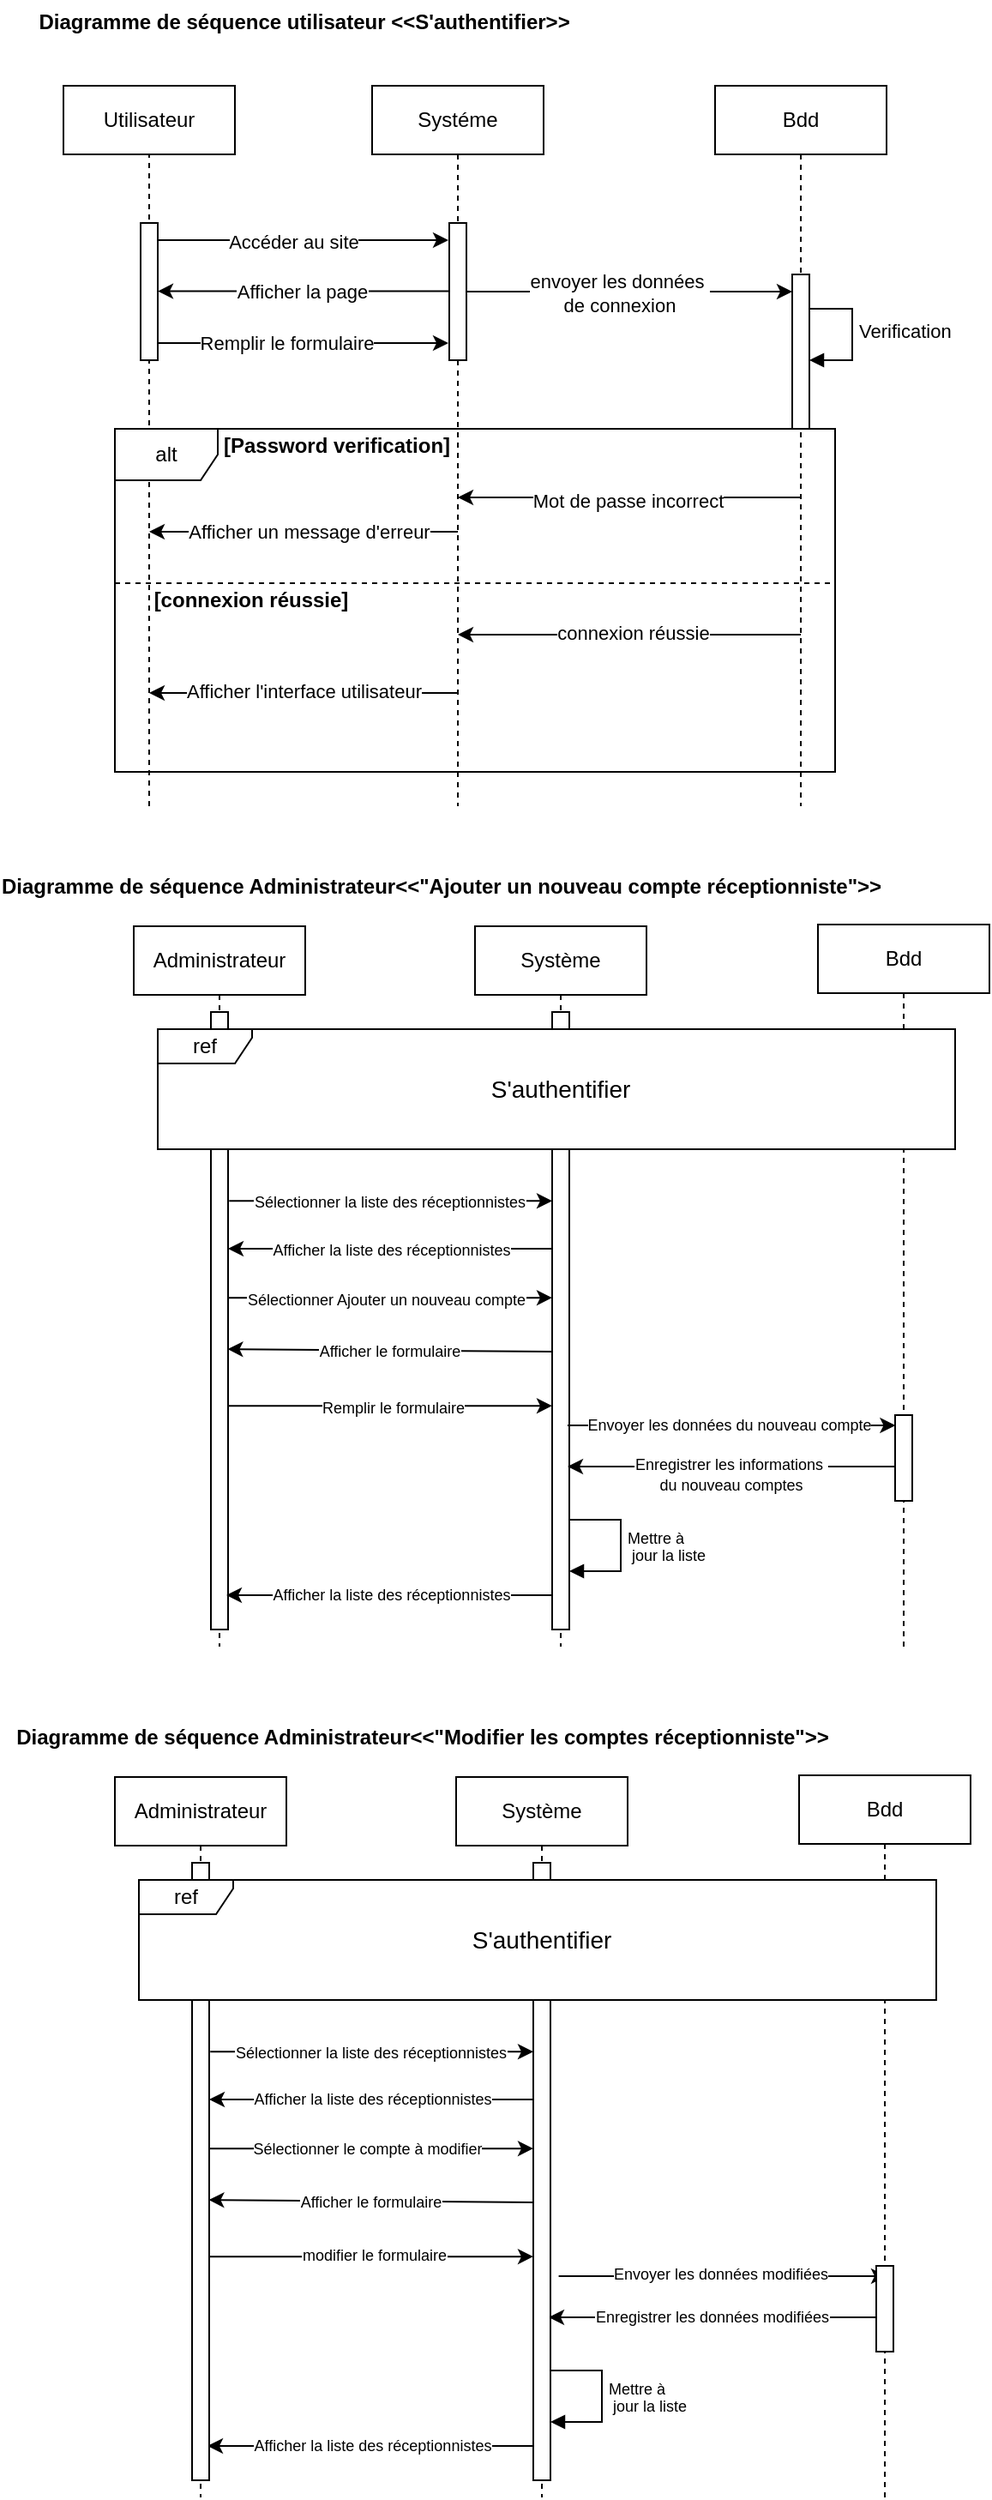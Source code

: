 <mxfile version="24.9.2">
  <diagram name="Page-1" id="2YBvvXClWsGukQMizWep">
    <mxGraphModel dx="1000" dy="588" grid="1" gridSize="10" guides="1" tooltips="1" connect="1" arrows="1" fold="1" page="1" pageScale="1" pageWidth="850" pageHeight="1100" background="none" math="0" shadow="0">
      <root>
        <mxCell id="0" />
        <mxCell id="1" parent="0" />
        <mxCell id="aM9ryv3xv72pqoxQDRHE-1" value="Systéme" style="shape=umlLifeline;perimeter=lifelinePerimeter;whiteSpace=wrap;html=1;container=0;dropTarget=0;collapsible=0;recursiveResize=0;outlineConnect=0;portConstraint=eastwest;newEdgeStyle={&quot;edgeStyle&quot;:&quot;elbowEdgeStyle&quot;,&quot;elbow&quot;:&quot;vertical&quot;,&quot;curved&quot;:0,&quot;rounded&quot;:0};movable=0;resizable=0;rotatable=0;deletable=0;editable=0;locked=1;connectable=0;" parent="1" vertex="1">
          <mxGeometry x="260" y="70" width="100" height="420" as="geometry" />
        </mxCell>
        <mxCell id="_bGEmiE4PIl5-1P5QRze-27" value="" style="html=1;points=[[0,0,0,0,5],[0,1,0,0,-5],[1,0,0,0,5],[1,1,0,0,-5]];perimeter=orthogonalPerimeter;outlineConnect=0;targetShapes=umlLifeline;portConstraint=eastwest;newEdgeStyle={&quot;curved&quot;:0,&quot;rounded&quot;:0};movable=0;resizable=0;rotatable=0;deletable=0;editable=0;locked=1;connectable=0;" vertex="1" parent="aM9ryv3xv72pqoxQDRHE-1">
          <mxGeometry x="45" y="80" width="10" height="80" as="geometry" />
        </mxCell>
        <mxCell id="aM9ryv3xv72pqoxQDRHE-5" value="Bdd" style="shape=umlLifeline;perimeter=lifelinePerimeter;whiteSpace=wrap;html=1;container=0;dropTarget=0;collapsible=0;recursiveResize=0;outlineConnect=0;portConstraint=eastwest;newEdgeStyle={&quot;edgeStyle&quot;:&quot;elbowEdgeStyle&quot;,&quot;elbow&quot;:&quot;vertical&quot;,&quot;curved&quot;:0,&quot;rounded&quot;:0};movable=0;resizable=0;rotatable=0;deletable=0;editable=0;locked=1;connectable=0;" parent="1" vertex="1">
          <mxGeometry x="460" y="70" width="100" height="420" as="geometry" />
        </mxCell>
        <mxCell id="_bGEmiE4PIl5-1P5QRze-17" value="Verification" style="html=1;align=left;spacingLeft=2;endArrow=block;rounded=0;edgeStyle=orthogonalEdgeStyle;curved=0;rounded=0;movable=0;resizable=0;rotatable=0;deletable=0;editable=0;locked=1;connectable=0;" edge="1" target="_bGEmiE4PIl5-1P5QRze-16" parent="aM9ryv3xv72pqoxQDRHE-5">
          <mxGeometry relative="1" as="geometry">
            <mxPoint x="50" y="130" as="sourcePoint" />
            <Array as="points">
              <mxPoint x="80" y="160" />
            </Array>
          </mxGeometry>
        </mxCell>
        <mxCell id="_bGEmiE4PIl5-1P5QRze-16" value="" style="html=1;points=[[0,0,0,0,5],[0,1,0,0,-5],[1,0,0,0,5],[1,1,0,0,-5]];perimeter=orthogonalPerimeter;outlineConnect=0;targetShapes=umlLifeline;portConstraint=eastwest;newEdgeStyle={&quot;curved&quot;:0,&quot;rounded&quot;:0};movable=0;resizable=0;rotatable=0;deletable=0;editable=0;locked=1;connectable=0;" vertex="1" parent="aM9ryv3xv72pqoxQDRHE-5">
          <mxGeometry x="45" y="110" width="10" height="90" as="geometry" />
        </mxCell>
        <mxCell id="_bGEmiE4PIl5-1P5QRze-10" value="" style="endArrow=classic;html=1;rounded=0;movable=0;resizable=0;rotatable=0;deletable=0;editable=0;locked=1;connectable=0;" edge="1" parent="aM9ryv3xv72pqoxQDRHE-5" source="_bGEmiE4PIl5-1P5QRze-16" target="aM9ryv3xv72pqoxQDRHE-5">
          <mxGeometry width="50" height="50" relative="1" as="geometry">
            <mxPoint x="-140" y="240" as="sourcePoint" />
            <mxPoint x="-170" y="190" as="targetPoint" />
          </mxGeometry>
        </mxCell>
        <mxCell id="_bGEmiE4PIl5-1P5QRze-3" value="" style="endArrow=none;dashed=1;html=1;rounded=0;movable=0;resizable=0;rotatable=0;deletable=0;editable=0;locked=1;connectable=0;" edge="1" parent="1">
          <mxGeometry width="50" height="50" relative="1" as="geometry">
            <mxPoint x="130" y="490" as="sourcePoint" />
            <mxPoint x="130" y="100.0" as="targetPoint" />
          </mxGeometry>
        </mxCell>
        <mxCell id="_bGEmiE4PIl5-1P5QRze-4" value="" style="endArrow=classic;html=1;rounded=0;movable=0;resizable=0;rotatable=0;deletable=0;editable=0;locked=1;connectable=0;" edge="1" parent="1">
          <mxGeometry width="50" height="50" relative="1" as="geometry">
            <mxPoint x="125" y="160" as="sourcePoint" />
            <mxPoint x="304.5" y="160" as="targetPoint" />
          </mxGeometry>
        </mxCell>
        <mxCell id="_bGEmiE4PIl5-1P5QRze-5" value="Accéder au site" style="edgeLabel;html=1;align=center;verticalAlign=middle;resizable=0;points=[];movable=0;rotatable=0;deletable=0;editable=0;locked=1;connectable=0;" vertex="1" connectable="0" parent="_bGEmiE4PIl5-1P5QRze-4">
          <mxGeometry x="-0.012" y="-1" relative="1" as="geometry">
            <mxPoint as="offset" />
          </mxGeometry>
        </mxCell>
        <mxCell id="_bGEmiE4PIl5-1P5QRze-6" value="" style="endArrow=classic;html=1;rounded=0;movable=0;resizable=0;rotatable=0;deletable=0;editable=0;locked=1;connectable=0;" edge="1" parent="1" source="_bGEmiE4PIl5-1P5QRze-25">
          <mxGeometry width="50" height="50" relative="1" as="geometry">
            <mxPoint x="309.5" y="190" as="sourcePoint" />
            <mxPoint x="130" y="190" as="targetPoint" />
          </mxGeometry>
        </mxCell>
        <mxCell id="_bGEmiE4PIl5-1P5QRze-8" value="" style="endArrow=classic;html=1;rounded=0;movable=0;resizable=0;rotatable=0;deletable=0;editable=0;locked=1;connectable=0;" edge="1" parent="1">
          <mxGeometry width="50" height="50" relative="1" as="geometry">
            <mxPoint x="125" y="220" as="sourcePoint" />
            <mxPoint x="304.5" y="220" as="targetPoint" />
          </mxGeometry>
        </mxCell>
        <mxCell id="_bGEmiE4PIl5-1P5QRze-9" value="Remplir le formulaire" style="edgeLabel;html=1;align=center;verticalAlign=middle;resizable=0;points=[];movable=0;rotatable=0;deletable=0;editable=0;locked=1;connectable=0;" vertex="1" connectable="0" parent="_bGEmiE4PIl5-1P5QRze-8">
          <mxGeometry x="-0.057" relative="1" as="geometry">
            <mxPoint as="offset" />
          </mxGeometry>
        </mxCell>
        <mxCell id="_bGEmiE4PIl5-1P5QRze-18" value="" style="endArrow=classic;html=1;rounded=0;movable=0;resizable=0;rotatable=0;deletable=0;editable=0;locked=1;connectable=0;" edge="1" parent="1" source="_bGEmiE4PIl5-1P5QRze-27" target="_bGEmiE4PIl5-1P5QRze-16">
          <mxGeometry width="50" height="50" relative="1" as="geometry">
            <mxPoint x="320" y="200" as="sourcePoint" />
            <mxPoint x="510" y="230" as="targetPoint" />
          </mxGeometry>
        </mxCell>
        <mxCell id="_bGEmiE4PIl5-1P5QRze-19" value="envoyer les données&amp;nbsp;&lt;div&gt;de connexion&lt;/div&gt;" style="edgeLabel;html=1;align=center;verticalAlign=middle;resizable=0;points=[];movable=0;rotatable=0;deletable=0;editable=0;locked=1;connectable=0;" vertex="1" connectable="0" parent="_bGEmiE4PIl5-1P5QRze-18">
          <mxGeometry x="-0.064" y="-1" relative="1" as="geometry">
            <mxPoint as="offset" />
          </mxGeometry>
        </mxCell>
        <mxCell id="_bGEmiE4PIl5-1P5QRze-22" value="alt" style="shape=umlFrame;whiteSpace=wrap;html=1;pointerEvents=0;movable=0;resizable=0;rotatable=0;deletable=0;editable=0;locked=1;connectable=0;" vertex="1" parent="1">
          <mxGeometry x="110" y="270" width="420" height="200" as="geometry" />
        </mxCell>
        <mxCell id="_bGEmiE4PIl5-1P5QRze-23" value="" style="endArrow=classic;html=1;rounded=0;movable=0;resizable=0;rotatable=0;deletable=0;editable=0;locked=1;connectable=0;" edge="1" parent="1" source="_bGEmiE4PIl5-1P5QRze-27">
          <mxGeometry width="50" height="50" relative="1" as="geometry">
            <mxPoint x="300" y="189.76" as="sourcePoint" />
            <mxPoint x="135" y="189.76" as="targetPoint" />
            <Array as="points" />
          </mxGeometry>
        </mxCell>
        <mxCell id="_bGEmiE4PIl5-1P5QRze-26" value="Afficher la page" style="edgeLabel;html=1;align=center;verticalAlign=middle;resizable=0;points=[];movable=0;rotatable=0;deletable=0;editable=0;locked=1;connectable=0;" vertex="1" connectable="0" parent="_bGEmiE4PIl5-1P5QRze-23">
          <mxGeometry x="0.195" y="2" relative="1" as="geometry">
            <mxPoint x="15" y="-2" as="offset" />
          </mxGeometry>
        </mxCell>
        <mxCell id="_bGEmiE4PIl5-1P5QRze-25" value="" style="html=1;points=[[0,0,0,0,5],[0,1,0,0,-5],[1,0,0,0,5],[1,1,0,0,-5]];perimeter=orthogonalPerimeter;outlineConnect=0;targetShapes=umlLifeline;portConstraint=eastwest;newEdgeStyle={&quot;curved&quot;:0,&quot;rounded&quot;:0};movable=0;resizable=0;rotatable=0;deletable=0;editable=0;locked=1;connectable=0;" vertex="1" parent="1">
          <mxGeometry x="125" y="150" width="10" height="80" as="geometry" />
        </mxCell>
        <mxCell id="_bGEmiE4PIl5-1P5QRze-30" value="[Password verification]" style="text;align=center;fontStyle=1;verticalAlign=middle;spacingLeft=3;spacingRight=3;strokeColor=none;rotatable=0;points=[[0,0.5],[1,0.5]];portConstraint=eastwest;html=1;movable=0;resizable=0;deletable=0;editable=0;locked=1;connectable=0;" vertex="1" parent="1">
          <mxGeometry x="214" y="275" width="50" height="10" as="geometry" />
        </mxCell>
        <mxCell id="_bGEmiE4PIl5-1P5QRze-32" value="" style="endArrow=classic;html=1;rounded=0;movable=0;resizable=0;rotatable=0;deletable=0;editable=0;locked=1;connectable=0;" edge="1" parent="1">
          <mxGeometry width="50" height="50" relative="1" as="geometry">
            <mxPoint x="310" y="330" as="sourcePoint" />
            <mxPoint x="130" y="330" as="targetPoint" />
          </mxGeometry>
        </mxCell>
        <mxCell id="_bGEmiE4PIl5-1P5QRze-35" value="Afficher un message d&#39;erreur" style="edgeLabel;html=1;align=center;verticalAlign=middle;resizable=0;points=[];movable=0;rotatable=0;deletable=0;editable=0;locked=1;connectable=0;" vertex="1" connectable="0" parent="_bGEmiE4PIl5-1P5QRze-32">
          <mxGeometry x="0.025" y="2" relative="1" as="geometry">
            <mxPoint x="5" y="-2" as="offset" />
          </mxGeometry>
        </mxCell>
        <mxCell id="_bGEmiE4PIl5-1P5QRze-33" value="" style="endArrow=classic;html=1;rounded=0;movable=0;resizable=0;rotatable=0;deletable=0;editable=0;locked=1;connectable=0;" edge="1" parent="1">
          <mxGeometry width="50" height="50" relative="1" as="geometry">
            <mxPoint x="510" y="310" as="sourcePoint" />
            <mxPoint x="310" y="310" as="targetPoint" />
          </mxGeometry>
        </mxCell>
        <mxCell id="_bGEmiE4PIl5-1P5QRze-34" value="Mot de passe incorrect" style="edgeLabel;html=1;align=center;verticalAlign=middle;resizable=0;points=[];movable=0;rotatable=0;deletable=0;editable=0;locked=1;connectable=0;" vertex="1" connectable="0" parent="_bGEmiE4PIl5-1P5QRze-33">
          <mxGeometry x="0.01" y="2" relative="1" as="geometry">
            <mxPoint as="offset" />
          </mxGeometry>
        </mxCell>
        <mxCell id="_bGEmiE4PIl5-1P5QRze-37" value="" style="endArrow=none;dashed=1;html=1;rounded=0;exitX=0;exitY=0.45;exitDx=0;exitDy=0;exitPerimeter=0;movable=0;resizable=0;rotatable=0;deletable=0;editable=0;locked=1;connectable=0;" edge="1" parent="1" source="_bGEmiE4PIl5-1P5QRze-22">
          <mxGeometry width="50" height="50" relative="1" as="geometry">
            <mxPoint x="110" y="359" as="sourcePoint" />
            <mxPoint x="530" y="360" as="targetPoint" />
          </mxGeometry>
        </mxCell>
        <mxCell id="_bGEmiE4PIl5-1P5QRze-38" value="[connexion réussie]" style="text;align=center;fontStyle=1;verticalAlign=middle;spacingLeft=3;spacingRight=3;strokeColor=none;rotatable=0;points=[[0,0.5],[1,0.5]];portConstraint=eastwest;html=1;movable=0;resizable=0;deletable=0;editable=0;locked=1;connectable=0;" vertex="1" parent="1">
          <mxGeometry x="164" y="365" width="50" height="10" as="geometry" />
        </mxCell>
        <mxCell id="_bGEmiE4PIl5-1P5QRze-39" value="" style="endArrow=classic;html=1;rounded=0;movable=0;resizable=0;rotatable=0;deletable=0;editable=0;locked=1;connectable=0;" edge="1" parent="1">
          <mxGeometry width="50" height="50" relative="1" as="geometry">
            <mxPoint x="510" y="390" as="sourcePoint" />
            <mxPoint x="310" y="390" as="targetPoint" />
          </mxGeometry>
        </mxCell>
        <mxCell id="_bGEmiE4PIl5-1P5QRze-40" value="connexion réussie" style="edgeLabel;html=1;align=center;verticalAlign=middle;resizable=0;points=[];movable=0;rotatable=0;deletable=0;editable=0;locked=1;connectable=0;" vertex="1" connectable="0" parent="_bGEmiE4PIl5-1P5QRze-39">
          <mxGeometry x="-0.018" y="-1" relative="1" as="geometry">
            <mxPoint as="offset" />
          </mxGeometry>
        </mxCell>
        <mxCell id="_bGEmiE4PIl5-1P5QRze-42" value="" style="endArrow=classic;html=1;rounded=0;movable=0;resizable=0;rotatable=0;deletable=0;editable=0;locked=1;connectable=0;" edge="1" parent="1">
          <mxGeometry width="50" height="50" relative="1" as="geometry">
            <mxPoint x="310" y="424" as="sourcePoint" />
            <mxPoint x="130" y="424" as="targetPoint" />
          </mxGeometry>
        </mxCell>
        <mxCell id="_bGEmiE4PIl5-1P5QRze-43" value="Text" style="edgeLabel;html=1;align=center;verticalAlign=middle;resizable=0;points=[];movable=0;rotatable=0;deletable=0;editable=0;locked=1;connectable=0;" vertex="1" connectable="0" parent="_bGEmiE4PIl5-1P5QRze-42">
          <mxGeometry x="0.022" relative="1" as="geometry">
            <mxPoint as="offset" />
          </mxGeometry>
        </mxCell>
        <mxCell id="_bGEmiE4PIl5-1P5QRze-44" value="&lt;p&gt;Afficher l&#39;interface utilisateur&lt;/p&gt;" style="edgeLabel;html=1;align=center;verticalAlign=middle;resizable=0;points=[];movable=0;rotatable=0;deletable=0;editable=0;locked=1;connectable=0;" vertex="1" connectable="0" parent="_bGEmiE4PIl5-1P5QRze-42">
          <mxGeometry x="0.006" y="-1" relative="1" as="geometry">
            <mxPoint as="offset" />
          </mxGeometry>
        </mxCell>
        <mxCell id="_bGEmiE4PIl5-1P5QRze-49" value="Utilisateur" style="rounded=0;whiteSpace=wrap;html=1;movable=0;resizable=0;rotatable=0;deletable=0;editable=0;locked=1;connectable=0;" vertex="1" parent="1">
          <mxGeometry x="80" y="70" width="100" height="40" as="geometry" />
        </mxCell>
        <mxCell id="_bGEmiE4PIl5-1P5QRze-50" style="edgeStyle=orthogonalEdgeStyle;rounded=0;orthogonalLoop=1;jettySize=auto;html=1;exitX=1;exitY=0.5;exitDx=0;exitDy=0;movable=0;resizable=0;rotatable=0;deletable=0;editable=0;locked=1;connectable=0;" edge="1" parent="1" source="_bGEmiE4PIl5-1P5QRze-38" target="_bGEmiE4PIl5-1P5QRze-38">
          <mxGeometry relative="1" as="geometry" />
        </mxCell>
        <mxCell id="_bGEmiE4PIl5-1P5QRze-53" value="Diagramme de séquence utilisateur &amp;lt;&amp;lt;S&#39;authentifier&amp;gt;&amp;gt;" style="text;align=center;fontStyle=1;verticalAlign=middle;spacingLeft=3;spacingRight=3;strokeColor=none;rotatable=0;points=[[0,0.5],[1,0.5]];portConstraint=eastwest;html=1;movable=0;resizable=0;deletable=0;editable=0;locked=1;connectable=0;" vertex="1" parent="1">
          <mxGeometry x="180" y="20" width="80" height="26" as="geometry" />
        </mxCell>
        <mxCell id="_bGEmiE4PIl5-1P5QRze-56" value="Diagramme de séquence Administrateur&amp;lt;&amp;lt;&lt;span style=&quot;background-color: initial;&quot;&gt;&quot;Ajouter un nouveau compte réceptionniste&quot;&lt;/span&gt;&lt;span style=&quot;background-color: initial;&quot;&gt;&amp;gt;&amp;gt;&lt;/span&gt;" style="text;align=center;fontStyle=1;verticalAlign=middle;spacingLeft=3;spacingRight=3;strokeColor=none;rotatable=1;points=[[0,0.5],[1,0.5]];portConstraint=eastwest;html=1;movable=1;resizable=1;deletable=1;editable=1;locked=0;connectable=1;" vertex="1" parent="1">
          <mxGeometry x="260" y="524" width="80" height="26" as="geometry" />
        </mxCell>
        <mxCell id="_bGEmiE4PIl5-1P5QRze-60" value="Administrateur " style="shape=umlLifeline;perimeter=lifelinePerimeter;whiteSpace=wrap;html=1;container=1;dropTarget=0;collapsible=0;recursiveResize=0;outlineConnect=0;portConstraint=eastwest;newEdgeStyle={&quot;curved&quot;:0,&quot;rounded&quot;:0};movable=1;resizable=1;rotatable=1;deletable=1;editable=1;locked=0;connectable=1;" vertex="1" parent="1">
          <mxGeometry x="121" y="560" width="100" height="420" as="geometry" />
        </mxCell>
        <mxCell id="_bGEmiE4PIl5-1P5QRze-66" value="" style="html=1;points=[[0,0,0,0,5],[0,1,0,0,-5],[1,0,0,0,5],[1,1,0,0,-5]];perimeter=orthogonalPerimeter;outlineConnect=0;targetShapes=umlLifeline;portConstraint=eastwest;newEdgeStyle={&quot;curved&quot;:0,&quot;rounded&quot;:0};movable=1;resizable=1;rotatable=1;deletable=1;editable=1;locked=0;connectable=1;" vertex="1" parent="_bGEmiE4PIl5-1P5QRze-60">
          <mxGeometry x="45" y="50" width="10" height="360" as="geometry" />
        </mxCell>
        <mxCell id="_bGEmiE4PIl5-1P5QRze-61" value="Bdd" style="shape=umlLifeline;perimeter=lifelinePerimeter;whiteSpace=wrap;html=1;container=1;dropTarget=0;collapsible=0;recursiveResize=0;outlineConnect=0;portConstraint=eastwest;newEdgeStyle={&quot;curved&quot;:0,&quot;rounded&quot;:0};movable=1;resizable=1;rotatable=1;deletable=1;editable=1;locked=0;connectable=1;" vertex="1" parent="1">
          <mxGeometry x="520" y="559" width="100" height="421" as="geometry" />
        </mxCell>
        <mxCell id="_bGEmiE4PIl5-1P5QRze-100" value="" style="html=1;points=[[0,0,0,0,5],[0,1,0,0,-5],[1,0,0,0,5],[1,1,0,0,-5]];perimeter=orthogonalPerimeter;outlineConnect=0;targetShapes=umlLifeline;portConstraint=eastwest;newEdgeStyle={&quot;curved&quot;:0,&quot;rounded&quot;:0};movable=1;resizable=1;rotatable=1;deletable=1;editable=1;locked=0;connectable=1;" vertex="1" parent="_bGEmiE4PIl5-1P5QRze-61">
          <mxGeometry x="45" y="286" width="10" height="50" as="geometry" />
        </mxCell>
        <mxCell id="_bGEmiE4PIl5-1P5QRze-62" value="Système  " style="shape=umlLifeline;perimeter=lifelinePerimeter;whiteSpace=wrap;html=1;container=1;dropTarget=0;collapsible=0;recursiveResize=0;outlineConnect=0;portConstraint=eastwest;newEdgeStyle={&quot;curved&quot;:0,&quot;rounded&quot;:0};movable=1;resizable=1;rotatable=1;deletable=1;editable=1;locked=0;connectable=1;" vertex="1" parent="1">
          <mxGeometry x="320" y="560" width="100" height="420" as="geometry" />
        </mxCell>
        <mxCell id="_bGEmiE4PIl5-1P5QRze-67" value="" style="html=1;points=[[0,0,0,0,5],[0,1,0,0,-5],[1,0,0,0,5],[1,1,0,0,-5]];perimeter=orthogonalPerimeter;outlineConnect=0;targetShapes=umlLifeline;portConstraint=eastwest;newEdgeStyle={&quot;curved&quot;:0,&quot;rounded&quot;:0};movable=1;resizable=1;rotatable=1;deletable=1;editable=1;locked=0;connectable=1;" vertex="1" parent="_bGEmiE4PIl5-1P5QRze-62">
          <mxGeometry x="45" y="50" width="10" height="360" as="geometry" />
        </mxCell>
        <mxCell id="_bGEmiE4PIl5-1P5QRze-64" value="" style="endArrow=classic;html=1;rounded=0;exitX=1.062;exitY=0.306;exitDx=0;exitDy=0;exitPerimeter=0;movable=1;resizable=1;rotatable=1;deletable=1;editable=1;locked=0;connectable=1;" edge="1" parent="1" source="_bGEmiE4PIl5-1P5QRze-66" target="_bGEmiE4PIl5-1P5QRze-67">
          <mxGeometry width="50" height="50" relative="1" as="geometry">
            <mxPoint x="172" y="720" as="sourcePoint" />
            <mxPoint x="360" y="720" as="targetPoint" />
          </mxGeometry>
        </mxCell>
        <mxCell id="_bGEmiE4PIl5-1P5QRze-65" value="&lt;font style=&quot;font-size: 9px;&quot;&gt;Sélectionner la liste&amp;nbsp;&lt;/font&gt;&lt;span style=&quot;font-size: 9px;&quot;&gt;des réceptionnistes&lt;/span&gt;" style="edgeLabel;html=1;align=center;verticalAlign=middle;resizable=1;points=[];movable=1;rotatable=1;deletable=1;editable=1;locked=0;connectable=1;" vertex="1" connectable="0" parent="_bGEmiE4PIl5-1P5QRze-64">
          <mxGeometry x="-0.006" y="-2" relative="1" as="geometry">
            <mxPoint y="-2" as="offset" />
          </mxGeometry>
        </mxCell>
        <mxCell id="_bGEmiE4PIl5-1P5QRze-68" value="" style="endArrow=classic;html=1;rounded=0;movable=1;resizable=1;rotatable=1;deletable=1;editable=1;locked=0;connectable=1;" edge="1" parent="1" source="_bGEmiE4PIl5-1P5QRze-67">
          <mxGeometry width="50" height="50" relative="1" as="geometry">
            <mxPoint x="366.5" y="748" as="sourcePoint" />
            <mxPoint x="176" y="748" as="targetPoint" />
          </mxGeometry>
        </mxCell>
        <mxCell id="_bGEmiE4PIl5-1P5QRze-72" value="&lt;font style=&quot;font-size: 9px;&quot;&gt;Afficher la liste&amp;nbsp;&lt;/font&gt;&lt;span style=&quot;font-size: 9px;&quot;&gt;des réceptionnistes&lt;/span&gt;" style="edgeLabel;html=1;align=center;verticalAlign=middle;resizable=1;points=[];movable=1;rotatable=1;deletable=1;editable=1;locked=0;connectable=1;" vertex="1" connectable="0" parent="_bGEmiE4PIl5-1P5QRze-68">
          <mxGeometry x="0.078" y="1" relative="1" as="geometry">
            <mxPoint x="8" y="-1" as="offset" />
          </mxGeometry>
        </mxCell>
        <mxCell id="_bGEmiE4PIl5-1P5QRze-73" value="" style="endArrow=classic;html=1;rounded=0;movable=1;resizable=1;rotatable=1;deletable=1;editable=1;locked=0;connectable=1;" edge="1" parent="1" source="_bGEmiE4PIl5-1P5QRze-66">
          <mxGeometry width="50" height="50" relative="1" as="geometry">
            <mxPoint x="180" y="777" as="sourcePoint" />
            <mxPoint x="365" y="776.6" as="targetPoint" />
          </mxGeometry>
        </mxCell>
        <mxCell id="_bGEmiE4PIl5-1P5QRze-75" value="&lt;p style=&quot;margin-bottom: 0px; margin-top: 0px;&quot;&gt;&lt;font style=&quot;font-size: 9px;&quot;&gt;&lt;font style=&quot;&quot;&gt;Sélectionner Ajouter&lt;/font&gt;&amp;nbsp;un nouveau compte&lt;/font&gt;&lt;/p&gt;" style="edgeLabel;html=1;align=center;verticalAlign=middle;resizable=1;points=[];shadow=1;labelBackgroundColor=default;movable=1;rotatable=1;deletable=1;editable=1;locked=0;connectable=1;" vertex="1" connectable="0" parent="_bGEmiE4PIl5-1P5QRze-73">
          <mxGeometry x="-0.105" relative="1" as="geometry">
            <mxPoint x="7" as="offset" />
          </mxGeometry>
        </mxCell>
        <mxCell id="_bGEmiE4PIl5-1P5QRze-76" value="" style="endArrow=classic;html=1;rounded=0;entryX=0.537;entryY=0.587;entryDx=0;entryDy=0;entryPerimeter=0;movable=1;resizable=1;rotatable=1;deletable=1;editable=1;locked=0;connectable=1;" edge="1" parent="1">
          <mxGeometry width="50" height="50" relative="1" as="geometry">
            <mxPoint x="365.5" y="808" as="sourcePoint" />
            <mxPoint x="175.7" y="806.54" as="targetPoint" />
          </mxGeometry>
        </mxCell>
        <mxCell id="_bGEmiE4PIl5-1P5QRze-77" value="&lt;p&gt;&lt;font style=&quot;font-size: 9px;&quot;&gt;Afficher le formulaire&lt;/font&gt;&lt;/p&gt;" style="edgeLabel;html=1;align=center;verticalAlign=middle;resizable=1;points=[];movable=1;rotatable=1;deletable=1;editable=1;locked=0;connectable=1;" vertex="1" connectable="0" parent="_bGEmiE4PIl5-1P5QRze-76">
          <mxGeometry x="0.078" y="1" relative="1" as="geometry">
            <mxPoint x="7" y="-1" as="offset" />
          </mxGeometry>
        </mxCell>
        <mxCell id="_bGEmiE4PIl5-1P5QRze-98" value="" style="endArrow=classic;html=1;rounded=0;movable=1;resizable=1;rotatable=1;deletable=1;editable=1;locked=0;connectable=1;" edge="1" parent="1" source="_bGEmiE4PIl5-1P5QRze-66">
          <mxGeometry width="50" height="50" relative="1" as="geometry">
            <mxPoint x="180" y="840" as="sourcePoint" />
            <mxPoint x="365" y="839.6" as="targetPoint" />
          </mxGeometry>
        </mxCell>
        <mxCell id="_bGEmiE4PIl5-1P5QRze-99" value="&lt;p&gt;&lt;font style=&quot;font-size: 9px;&quot;&gt;Remplir le formulaire&lt;/font&gt;&lt;/p&gt;" style="edgeLabel;html=1;align=center;verticalAlign=middle;resizable=1;points=[];shadow=1;movable=1;rotatable=1;deletable=1;editable=1;locked=0;connectable=1;" vertex="1" connectable="0" parent="_bGEmiE4PIl5-1P5QRze-98">
          <mxGeometry x="-0.105" relative="1" as="geometry">
            <mxPoint x="11" as="offset" />
          </mxGeometry>
        </mxCell>
        <mxCell id="_bGEmiE4PIl5-1P5QRze-101" value="" style="endArrow=classic;html=1;rounded=0;exitX=0.528;exitY=0.512;exitDx=0;exitDy=0;exitPerimeter=0;movable=1;resizable=1;rotatable=1;deletable=1;editable=1;locked=0;connectable=1;" edge="1" parent="1">
          <mxGeometry width="50" height="50" relative="1" as="geometry">
            <mxPoint x="374.0" y="851.0" as="sourcePoint" />
            <mxPoint x="565.2" y="851.0" as="targetPoint" />
          </mxGeometry>
        </mxCell>
        <mxCell id="_bGEmiE4PIl5-1P5QRze-102" value="&lt;p style=&quot;margin-bottom: 0px; margin-top: 0px;&quot;&gt;&lt;font&gt;&lt;font&gt;Envoyer les données&lt;/font&gt;&lt;/font&gt;&lt;span&gt;&amp;nbsp;du nouveau compte&lt;/span&gt;&lt;/p&gt;" style="edgeLabel;html=1;align=center;verticalAlign=middle;resizable=1;points=[];shadow=1;labelBackgroundColor=default;textShadow=0;spacing=0;fontSize=9;movable=1;rotatable=1;deletable=1;editable=1;locked=0;connectable=1;" vertex="1" connectable="0" parent="_bGEmiE4PIl5-1P5QRze-101">
          <mxGeometry x="-0.105" relative="1" as="geometry">
            <mxPoint x="8" as="offset" />
          </mxGeometry>
        </mxCell>
        <mxCell id="_bGEmiE4PIl5-1P5QRze-103" value="" style="endArrow=classic;html=1;rounded=0;movable=1;resizable=1;rotatable=1;deletable=1;editable=1;locked=0;connectable=1;" edge="1" parent="1">
          <mxGeometry width="50" height="50" relative="1" as="geometry">
            <mxPoint x="564.5" y="875" as="sourcePoint" />
            <mxPoint x="374" y="875" as="targetPoint" />
          </mxGeometry>
        </mxCell>
        <mxCell id="_bGEmiE4PIl5-1P5QRze-104" value="&lt;p style=&quot;line-height: 0%;&quot;&gt;&lt;font style=&quot;font-size: 9px;&quot;&gt;Enregistrer les informations&amp;nbsp;&lt;/font&gt;&lt;/p&gt;&lt;p style=&quot;margin-bottom: 0px; margin-top: 0px; line-height: 0%;&quot;&gt;&lt;font style=&quot;font-size: 9px;&quot;&gt;du nouveau comptes&lt;/font&gt;&lt;/p&gt;" style="edgeLabel;html=1;align=center;verticalAlign=middle;resizable=1;points=[];movable=1;rotatable=1;deletable=1;editable=1;locked=0;connectable=1;" vertex="1" connectable="0" parent="_bGEmiE4PIl5-1P5QRze-103">
          <mxGeometry x="0.078" y="1" relative="1" as="geometry">
            <mxPoint x="7" y="-1" as="offset" />
          </mxGeometry>
        </mxCell>
        <mxCell id="_bGEmiE4PIl5-1P5QRze-105" value="ref" style="shape=umlFrame;whiteSpace=wrap;html=1;pointerEvents=0;width=55;height=20;labelBackgroundColor=none;container=0;gradientColor=none;swimlaneFillColor=default;movable=1;resizable=1;rotatable=1;deletable=1;editable=1;locked=0;connectable=1;" vertex="1" parent="1">
          <mxGeometry x="135" y="620" width="465" height="70" as="geometry" />
        </mxCell>
        <mxCell id="_bGEmiE4PIl5-1P5QRze-106" value="&lt;font style=&quot;font-size: 14px;&quot;&gt;S&#39;authentifier&lt;/font&gt;" style="text;strokeColor=none;align=center;fillColor=none;html=1;verticalAlign=middle;whiteSpace=wrap;rounded=0;movable=1;resizable=1;rotatable=1;deletable=1;editable=1;locked=0;connectable=1;" vertex="1" parent="1">
          <mxGeometry x="295" y="640" width="150" height="30" as="geometry" />
        </mxCell>
        <mxCell id="_bGEmiE4PIl5-1P5QRze-112" value="&lt;p style=&quot;margin-top: 0px; margin-bottom: 0px; line-height: 90%;&quot;&gt;&lt;font style=&quot;font-size: 9px; line-height: 90%;&quot;&gt;Mettre à&lt;/font&gt;&lt;/p&gt;&lt;p style=&quot;margin-top: 0px; margin-bottom: 0px; line-height: 90%;&quot;&gt;&lt;font style=&quot;font-size: 9px; line-height: 90%;&quot;&gt;&amp;nbsp;jour la liste&lt;/font&gt;&lt;/p&gt;" style="html=1;align=left;spacingLeft=2;endArrow=block;rounded=0;edgeStyle=orthogonalEdgeStyle;curved=0;rounded=0;movable=1;resizable=1;rotatable=1;deletable=1;editable=1;locked=0;connectable=1;" edge="1" parent="1">
          <mxGeometry relative="1" as="geometry">
            <mxPoint x="375" y="906" as="sourcePoint" />
            <Array as="points">
              <mxPoint x="405" y="906" />
              <mxPoint x="405" y="936" />
            </Array>
            <mxPoint x="375" y="936" as="targetPoint" />
          </mxGeometry>
        </mxCell>
        <mxCell id="_bGEmiE4PIl5-1P5QRze-114" value="" style="endArrow=classic;html=1;rounded=0;movable=1;resizable=1;rotatable=1;deletable=1;editable=1;locked=0;connectable=1;" edge="1" parent="1">
          <mxGeometry width="50" height="50" relative="1" as="geometry">
            <mxPoint x="365.5" y="950" as="sourcePoint" />
            <mxPoint x="175" y="950" as="targetPoint" />
          </mxGeometry>
        </mxCell>
        <mxCell id="_bGEmiE4PIl5-1P5QRze-115" value="&lt;p style=&quot;margin-top: 0px; margin-bottom: 0px;&quot;&gt;&lt;font style=&quot;font-size: 9px;&quot;&gt;Afficher la liste des réceptionnistes&lt;/font&gt;&lt;/p&gt;" style="edgeLabel;html=1;align=center;verticalAlign=middle;resizable=1;points=[];movable=1;rotatable=1;deletable=1;editable=1;locked=0;connectable=1;" vertex="1" connectable="0" parent="_bGEmiE4PIl5-1P5QRze-114">
          <mxGeometry x="0.078" y="1" relative="1" as="geometry">
            <mxPoint x="8" y="-2" as="offset" />
          </mxGeometry>
        </mxCell>
        <mxCell id="_bGEmiE4PIl5-1P5QRze-220" value="" style="endArrow=classic;html=1;rounded=0;exitX=1.062;exitY=0.306;exitDx=0;exitDy=0;exitPerimeter=0;movable=1;resizable=1;rotatable=1;deletable=1;editable=1;locked=0;connectable=1;" edge="1" source="_bGEmiE4PIl5-1P5QRze-239" target="_bGEmiE4PIl5-1P5QRze-243" parent="1">
          <mxGeometry width="50" height="50" relative="1" as="geometry">
            <mxPoint x="161" y="1216" as="sourcePoint" />
            <mxPoint x="349" y="1216" as="targetPoint" />
          </mxGeometry>
        </mxCell>
        <mxCell id="_bGEmiE4PIl5-1P5QRze-221" value="&lt;font style=&quot;font-size: 9px;&quot;&gt;Sélectionner la liste&amp;nbsp;&lt;/font&gt;&lt;span style=&quot;font-size: 9px;&quot;&gt;des réceptionnistes&lt;/span&gt;" style="edgeLabel;html=1;align=center;verticalAlign=middle;resizable=1;points=[];movable=1;rotatable=1;deletable=1;editable=1;locked=0;connectable=1;" vertex="1" connectable="0" parent="_bGEmiE4PIl5-1P5QRze-220">
          <mxGeometry x="-0.006" y="-2" relative="1" as="geometry">
            <mxPoint y="-2" as="offset" />
          </mxGeometry>
        </mxCell>
        <mxCell id="_bGEmiE4PIl5-1P5QRze-222" value="" style="endArrow=classic;html=1;rounded=0;movable=1;resizable=1;rotatable=1;deletable=1;editable=1;locked=0;connectable=1;" edge="1" source="_bGEmiE4PIl5-1P5QRze-243" parent="1">
          <mxGeometry width="50" height="50" relative="1" as="geometry">
            <mxPoint x="355.5" y="1244" as="sourcePoint" />
            <mxPoint x="165" y="1244" as="targetPoint" />
          </mxGeometry>
        </mxCell>
        <mxCell id="_bGEmiE4PIl5-1P5QRze-223" value="&lt;font style=&quot;font-size: 9px;&quot;&gt;Afficher la liste&amp;nbsp;&lt;/font&gt;&lt;span style=&quot;font-size: 9px;&quot;&gt;des réceptionnistes&lt;/span&gt;" style="edgeLabel;html=1;align=center;verticalAlign=middle;resizable=1;points=[];movable=1;rotatable=1;deletable=1;editable=1;locked=0;connectable=1;" vertex="1" connectable="0" parent="_bGEmiE4PIl5-1P5QRze-222">
          <mxGeometry x="0.078" y="1" relative="1" as="geometry">
            <mxPoint x="8" y="-2" as="offset" />
          </mxGeometry>
        </mxCell>
        <mxCell id="_bGEmiE4PIl5-1P5QRze-224" value="" style="endArrow=classic;html=1;rounded=0;movable=1;resizable=1;rotatable=1;deletable=1;editable=1;locked=0;connectable=1;" edge="1" source="_bGEmiE4PIl5-1P5QRze-239" parent="1">
          <mxGeometry width="50" height="50" relative="1" as="geometry">
            <mxPoint x="169" y="1273" as="sourcePoint" />
            <mxPoint x="354" y="1272.6" as="targetPoint" />
          </mxGeometry>
        </mxCell>
        <mxCell id="_bGEmiE4PIl5-1P5QRze-225" value="&lt;p style=&quot;margin-top: 0px; margin-bottom: 0px;&quot;&gt;&lt;font style=&quot;font-size: 9px;&quot;&gt;Sélectionner le compte à modifier&lt;/font&gt;&lt;/p&gt;" style="edgeLabel;html=1;align=center;verticalAlign=middle;resizable=1;points=[];shadow=1;labelBackgroundColor=default;movable=1;rotatable=1;deletable=1;editable=1;locked=0;connectable=1;" vertex="1" connectable="0" parent="_bGEmiE4PIl5-1P5QRze-224">
          <mxGeometry x="-0.105" relative="1" as="geometry">
            <mxPoint x="7" y="-1" as="offset" />
          </mxGeometry>
        </mxCell>
        <mxCell id="_bGEmiE4PIl5-1P5QRze-226" value="" style="endArrow=classic;html=1;rounded=0;entryX=0.537;entryY=0.587;entryDx=0;entryDy=0;entryPerimeter=0;movable=1;resizable=1;rotatable=1;deletable=1;editable=1;locked=0;connectable=1;" edge="1" parent="1">
          <mxGeometry width="50" height="50" relative="1" as="geometry">
            <mxPoint x="354.5" y="1304" as="sourcePoint" />
            <mxPoint x="164.7" y="1302.54" as="targetPoint" />
          </mxGeometry>
        </mxCell>
        <mxCell id="_bGEmiE4PIl5-1P5QRze-227" value="&lt;p&gt;&lt;font style=&quot;font-size: 9px;&quot;&gt;Afficher le formulaire&lt;/font&gt;&lt;/p&gt;" style="edgeLabel;html=1;align=center;verticalAlign=middle;resizable=1;points=[];movable=1;rotatable=1;deletable=1;editable=1;locked=0;connectable=1;" vertex="1" connectable="0" parent="_bGEmiE4PIl5-1P5QRze-226">
          <mxGeometry x="0.078" y="1" relative="1" as="geometry">
            <mxPoint x="7" y="-1" as="offset" />
          </mxGeometry>
        </mxCell>
        <mxCell id="_bGEmiE4PIl5-1P5QRze-228" value="" style="endArrow=classic;html=1;rounded=0;movable=1;resizable=1;rotatable=1;deletable=1;editable=1;locked=0;connectable=1;" edge="1" source="_bGEmiE4PIl5-1P5QRze-239" parent="1">
          <mxGeometry width="50" height="50" relative="1" as="geometry">
            <mxPoint x="169" y="1336" as="sourcePoint" />
            <mxPoint x="354" y="1335.6" as="targetPoint" />
          </mxGeometry>
        </mxCell>
        <mxCell id="_bGEmiE4PIl5-1P5QRze-229" value="&lt;p style=&quot;margin-top: 0px; margin-bottom: 0px;&quot;&gt;&lt;font style=&quot;font-size: 9px;&quot;&gt;modifier le formulaire&lt;/font&gt;&lt;/p&gt;" style="edgeLabel;html=1;align=center;verticalAlign=middle;resizable=1;points=[];shadow=1;movable=1;rotatable=1;deletable=1;editable=1;locked=0;connectable=1;" vertex="1" connectable="0" parent="_bGEmiE4PIl5-1P5QRze-228">
          <mxGeometry x="-0.105" relative="1" as="geometry">
            <mxPoint x="11" y="-2" as="offset" />
          </mxGeometry>
        </mxCell>
        <mxCell id="_bGEmiE4PIl5-1P5QRze-230" value="" style="endArrow=classic;html=1;rounded=0;exitX=0.528;exitY=0.512;exitDx=0;exitDy=0;exitPerimeter=0;movable=1;resizable=1;rotatable=1;deletable=1;editable=1;locked=0;connectable=1;" edge="1" parent="1">
          <mxGeometry width="50" height="50" relative="1" as="geometry">
            <mxPoint x="368.8" y="1347" as="sourcePoint" />
            <mxPoint x="560" y="1347" as="targetPoint" />
          </mxGeometry>
        </mxCell>
        <mxCell id="_bGEmiE4PIl5-1P5QRze-231" value="&lt;p style=&quot;margin-top: 0px; margin-bottom: 0px;&quot;&gt;Envoyer les données modifiées&lt;/p&gt;" style="edgeLabel;html=1;align=center;verticalAlign=middle;resizable=1;points=[];shadow=1;labelBackgroundColor=default;textShadow=0;spacing=0;fontSize=9;movable=1;rotatable=1;deletable=1;editable=1;locked=0;connectable=1;" vertex="1" connectable="0" parent="_bGEmiE4PIl5-1P5QRze-230">
          <mxGeometry x="-0.105" relative="1" as="geometry">
            <mxPoint x="8" y="-1" as="offset" />
          </mxGeometry>
        </mxCell>
        <mxCell id="_bGEmiE4PIl5-1P5QRze-232" value="" style="endArrow=classic;html=1;rounded=0;movable=1;resizable=1;rotatable=1;deletable=1;editable=1;locked=0;connectable=1;" edge="1" parent="1">
          <mxGeometry width="50" height="50" relative="1" as="geometry">
            <mxPoint x="553.5" y="1371" as="sourcePoint" />
            <mxPoint x="363" y="1371" as="targetPoint" />
          </mxGeometry>
        </mxCell>
        <mxCell id="_bGEmiE4PIl5-1P5QRze-233" value="&lt;p style=&quot;margin-bottom: 0px; margin-top: 0px;&quot;&gt;&lt;font style=&quot;font-size: 9px;&quot;&gt;Enregistrer les données modifiées&lt;/font&gt;&lt;/p&gt;" style="edgeLabel;html=1;align=center;verticalAlign=middle;resizable=1;points=[];movable=1;rotatable=1;deletable=1;editable=1;locked=0;connectable=1;" vertex="1" connectable="0" parent="_bGEmiE4PIl5-1P5QRze-232">
          <mxGeometry x="0.078" y="1" relative="1" as="geometry">
            <mxPoint x="7" y="-2" as="offset" />
          </mxGeometry>
        </mxCell>
        <mxCell id="_bGEmiE4PIl5-1P5QRze-234" value="&lt;p style=&quot;margin-top: 0px; margin-bottom: 0px; line-height: 90%;&quot;&gt;&lt;font style=&quot;font-size: 9px; line-height: 90%;&quot;&gt;Mettre à&lt;/font&gt;&lt;/p&gt;&lt;p style=&quot;margin-top: 0px; margin-bottom: 0px; line-height: 90%;&quot;&gt;&lt;font style=&quot;font-size: 9px; line-height: 90%;&quot;&gt;&amp;nbsp;jour la liste&lt;/font&gt;&lt;/p&gt;" style="html=1;align=left;spacingLeft=2;endArrow=block;rounded=0;edgeStyle=orthogonalEdgeStyle;curved=0;rounded=0;movable=1;resizable=1;rotatable=1;deletable=1;editable=1;locked=0;connectable=1;" edge="1" parent="1">
          <mxGeometry relative="1" as="geometry">
            <mxPoint x="364" y="1402" as="sourcePoint" />
            <Array as="points">
              <mxPoint x="394" y="1402" />
              <mxPoint x="394" y="1432" />
            </Array>
            <mxPoint x="364" y="1432" as="targetPoint" />
          </mxGeometry>
        </mxCell>
        <mxCell id="_bGEmiE4PIl5-1P5QRze-235" value="" style="endArrow=classic;html=1;rounded=0;movable=1;resizable=1;rotatable=1;deletable=1;editable=1;locked=0;connectable=1;" edge="1" parent="1">
          <mxGeometry width="50" height="50" relative="1" as="geometry">
            <mxPoint x="354.5" y="1446" as="sourcePoint" />
            <mxPoint x="164" y="1446" as="targetPoint" />
          </mxGeometry>
        </mxCell>
        <mxCell id="_bGEmiE4PIl5-1P5QRze-236" value="&lt;p style=&quot;margin-top: 0px; margin-bottom: 0px;&quot;&gt;&lt;font style=&quot;font-size: 9px;&quot;&gt;Afficher la liste des réceptionnistes&lt;/font&gt;&lt;/p&gt;" style="edgeLabel;html=1;align=center;verticalAlign=middle;resizable=1;points=[];movable=1;rotatable=1;deletable=1;editable=1;locked=0;connectable=1;" vertex="1" connectable="0" parent="_bGEmiE4PIl5-1P5QRze-235">
          <mxGeometry x="0.078" y="1" relative="1" as="geometry">
            <mxPoint x="8" y="-2" as="offset" />
          </mxGeometry>
        </mxCell>
        <mxCell id="_bGEmiE4PIl5-1P5QRze-237" value="Diagramme de séquence Administrateur&amp;lt;&amp;lt;&lt;span style=&quot;background-color: initial;&quot;&gt;&quot;Modifier les comptes réceptionniste&quot;&lt;/span&gt;&lt;span style=&quot;background-color: initial;&quot;&gt;&amp;gt;&amp;gt;&lt;/span&gt;" style="text;align=center;fontStyle=1;verticalAlign=middle;spacingLeft=3;spacingRight=3;strokeColor=none;rotatable=1;points=[[0,0.5],[1,0.5]];portConstraint=eastwest;html=1;movable=1;resizable=1;deletable=1;editable=1;locked=0;connectable=1;" vertex="1" parent="1">
          <mxGeometry x="249" y="1020" width="80" height="26" as="geometry" />
        </mxCell>
        <mxCell id="_bGEmiE4PIl5-1P5QRze-238" value="Administrateur " style="shape=umlLifeline;perimeter=lifelinePerimeter;whiteSpace=wrap;html=1;container=1;dropTarget=0;collapsible=0;recursiveResize=0;outlineConnect=0;portConstraint=eastwest;newEdgeStyle={&quot;curved&quot;:0,&quot;rounded&quot;:0};movable=1;resizable=1;rotatable=1;deletable=1;editable=1;locked=0;connectable=1;" vertex="1" parent="1">
          <mxGeometry x="110" y="1056" width="100" height="420" as="geometry" />
        </mxCell>
        <mxCell id="_bGEmiE4PIl5-1P5QRze-239" value="" style="html=1;points=[[0,0,0,0,5],[0,1,0,0,-5],[1,0,0,0,5],[1,1,0,0,-5]];perimeter=orthogonalPerimeter;outlineConnect=0;targetShapes=umlLifeline;portConstraint=eastwest;newEdgeStyle={&quot;curved&quot;:0,&quot;rounded&quot;:0};movable=1;resizable=1;rotatable=1;deletable=1;editable=1;locked=0;connectable=1;" vertex="1" parent="_bGEmiE4PIl5-1P5QRze-238">
          <mxGeometry x="45" y="50" width="10" height="360" as="geometry" />
        </mxCell>
        <mxCell id="_bGEmiE4PIl5-1P5QRze-240" value="Bdd" style="shape=umlLifeline;perimeter=lifelinePerimeter;whiteSpace=wrap;html=1;container=1;dropTarget=0;collapsible=0;recursiveResize=0;outlineConnect=0;portConstraint=eastwest;newEdgeStyle={&quot;curved&quot;:0,&quot;rounded&quot;:0};movable=1;resizable=1;rotatable=1;deletable=1;editable=1;locked=0;connectable=1;" vertex="1" parent="1">
          <mxGeometry x="509" y="1055" width="100" height="421" as="geometry" />
        </mxCell>
        <mxCell id="_bGEmiE4PIl5-1P5QRze-241" value="" style="html=1;points=[[0,0,0,0,5],[0,1,0,0,-5],[1,0,0,0,5],[1,1,0,0,-5]];perimeter=orthogonalPerimeter;outlineConnect=0;targetShapes=umlLifeline;portConstraint=eastwest;newEdgeStyle={&quot;curved&quot;:0,&quot;rounded&quot;:0};movable=1;resizable=1;rotatable=1;deletable=1;editable=1;locked=0;connectable=1;" vertex="1" parent="_bGEmiE4PIl5-1P5QRze-240">
          <mxGeometry x="45" y="286" width="10" height="50" as="geometry" />
        </mxCell>
        <mxCell id="_bGEmiE4PIl5-1P5QRze-242" value="Système  " style="shape=umlLifeline;perimeter=lifelinePerimeter;whiteSpace=wrap;html=1;container=1;dropTarget=0;collapsible=0;recursiveResize=0;outlineConnect=0;portConstraint=eastwest;newEdgeStyle={&quot;curved&quot;:0,&quot;rounded&quot;:0};movable=1;resizable=1;rotatable=1;deletable=1;editable=1;locked=0;connectable=1;" vertex="1" parent="1">
          <mxGeometry x="309" y="1056" width="100" height="420" as="geometry" />
        </mxCell>
        <mxCell id="_bGEmiE4PIl5-1P5QRze-243" value="" style="html=1;points=[[0,0,0,0,5],[0,1,0,0,-5],[1,0,0,0,5],[1,1,0,0,-5]];perimeter=orthogonalPerimeter;outlineConnect=0;targetShapes=umlLifeline;portConstraint=eastwest;newEdgeStyle={&quot;curved&quot;:0,&quot;rounded&quot;:0};movable=1;resizable=1;rotatable=1;deletable=1;editable=1;locked=0;connectable=1;" vertex="1" parent="_bGEmiE4PIl5-1P5QRze-242">
          <mxGeometry x="45" y="50" width="10" height="360" as="geometry" />
        </mxCell>
        <mxCell id="_bGEmiE4PIl5-1P5QRze-244" value="ref" style="shape=umlFrame;whiteSpace=wrap;html=1;pointerEvents=0;width=55;height=20;labelBackgroundColor=none;container=0;gradientColor=none;swimlaneFillColor=default;movable=1;resizable=1;rotatable=1;deletable=1;editable=1;locked=0;connectable=1;" vertex="1" parent="1">
          <mxGeometry x="124" y="1116" width="465" height="70" as="geometry" />
        </mxCell>
        <mxCell id="_bGEmiE4PIl5-1P5QRze-245" value="&lt;font style=&quot;font-size: 14px;&quot;&gt;S&#39;authentifier&lt;/font&gt;" style="text;strokeColor=none;align=center;fillColor=none;html=1;verticalAlign=middle;whiteSpace=wrap;rounded=0;movable=1;resizable=1;rotatable=1;deletable=1;editable=1;locked=0;connectable=1;" vertex="1" parent="1">
          <mxGeometry x="284" y="1136" width="150" height="30" as="geometry" />
        </mxCell>
      </root>
    </mxGraphModel>
  </diagram>
</mxfile>

